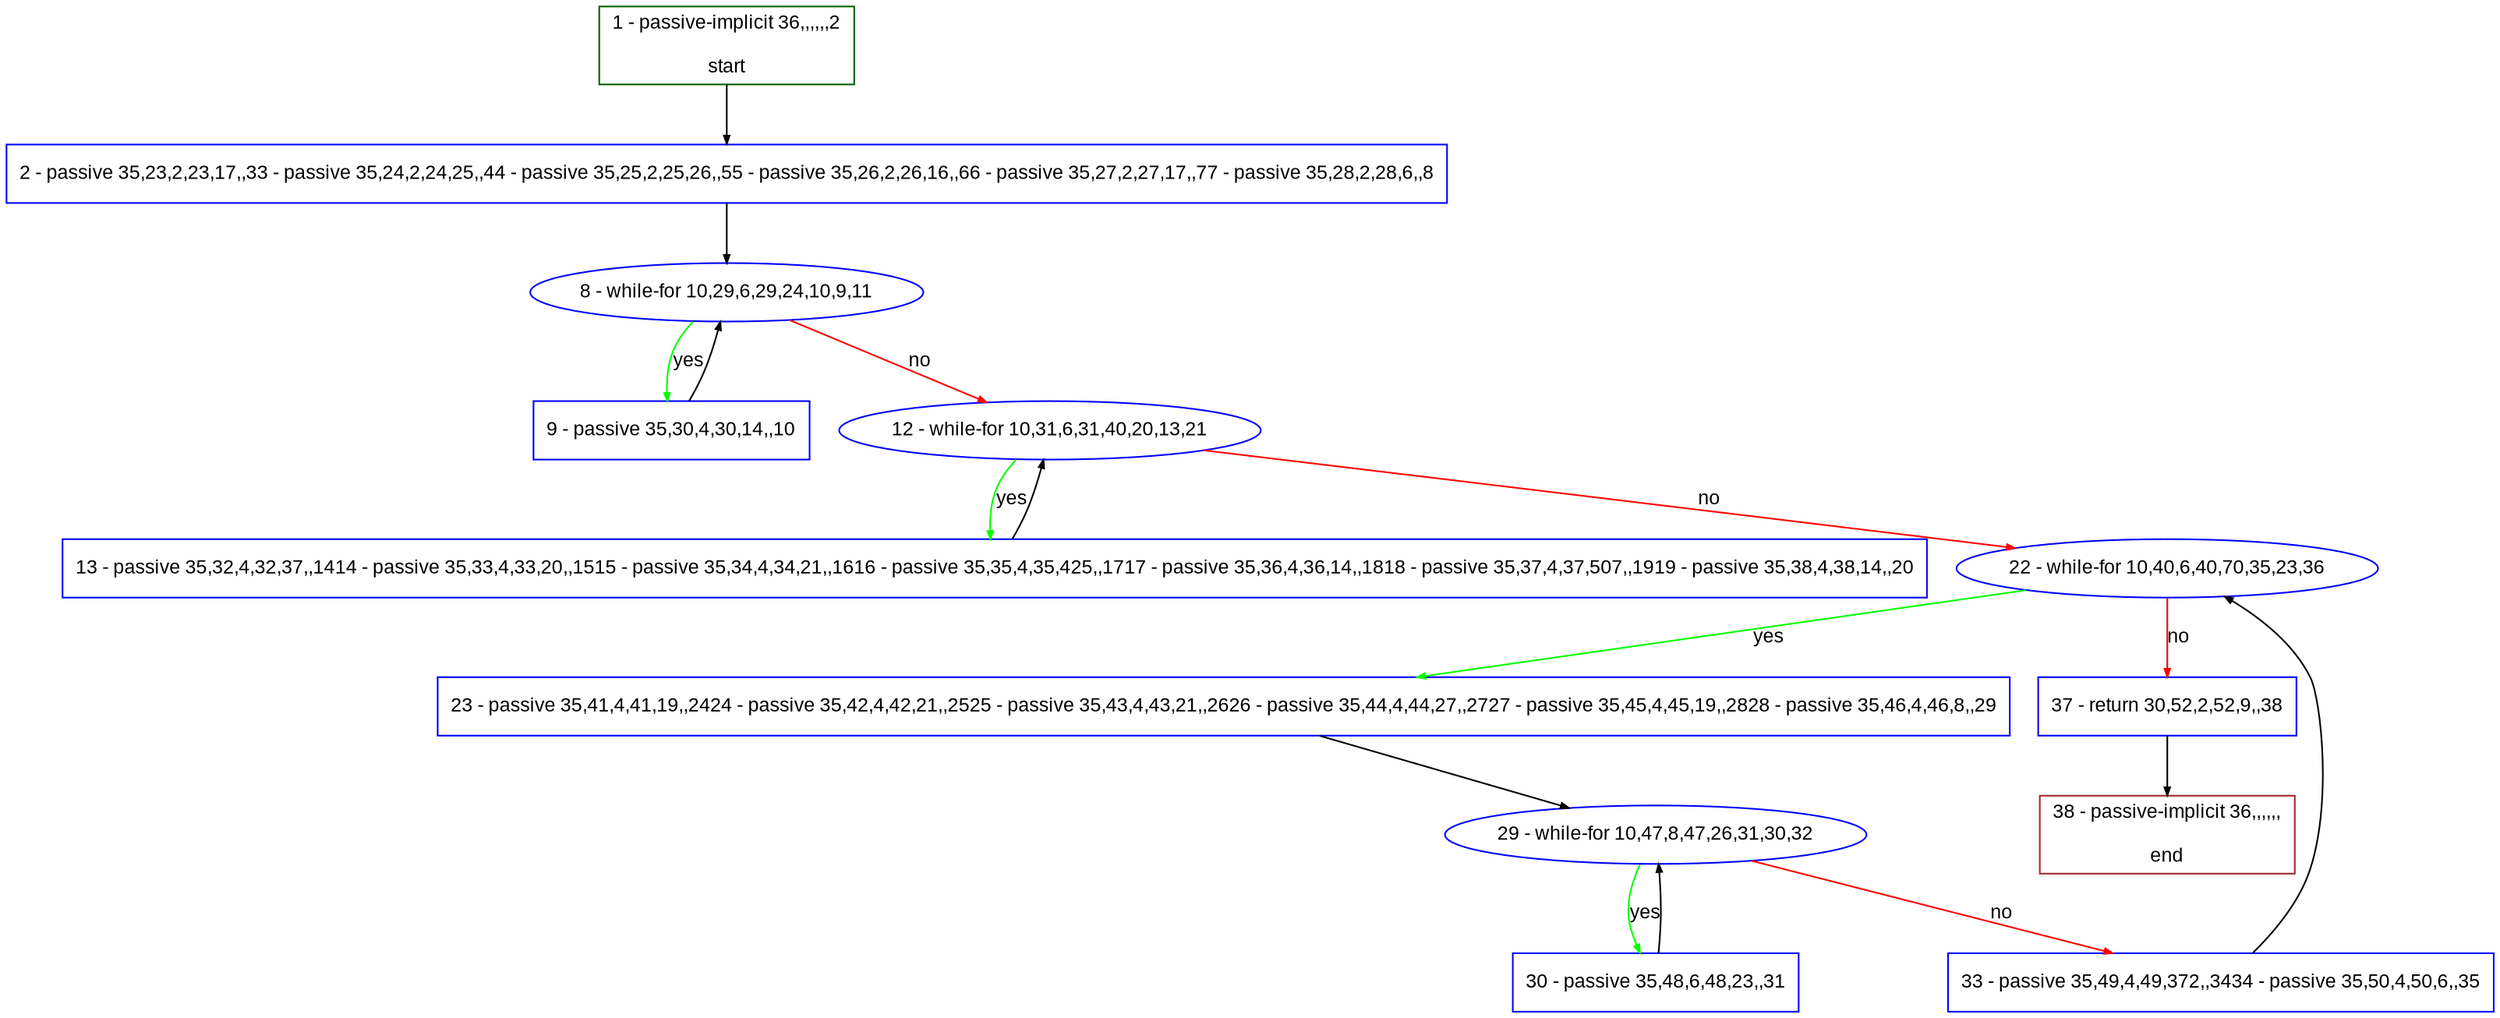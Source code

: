 digraph "" {
  graph [pack="true", label="", fontsize="12", packmode="clust", fontname="Arial", fillcolor="#FFFFCC", bgcolor="white", style="rounded,filled", compound="true"];
  node [node_initialized="no", label="", color="grey", fontsize="12", fillcolor="white", fontname="Arial", style="filled", shape="rectangle", compound="true", fixedsize="false"];
  edge [fontcolor="black", arrowhead="normal", arrowtail="none", arrowsize="0.5", ltail="", label="", color="black", fontsize="12", lhead="", fontname="Arial", dir="forward", compound="true"];
  __N1 [label="2 - passive 35,23,2,23,17,,33 - passive 35,24,2,24,25,,44 - passive 35,25,2,25,26,,55 - passive 35,26,2,26,16,,66 - passive 35,27,2,27,17,,77 - passive 35,28,2,28,6,,8", color="#0000ff", fillcolor="#ffffff", style="filled", shape="box"];
  __N2 [label="1 - passive-implicit 36,,,,,,2\n\nstart", color="#006400", fillcolor="#ffffff", style="filled", shape="box"];
  __N3 [label="8 - while-for 10,29,6,29,24,10,9,11", color="#0000ff", fillcolor="#ffffff", style="filled", shape="oval"];
  __N4 [label="9 - passive 35,30,4,30,14,,10", color="#0000ff", fillcolor="#ffffff", style="filled", shape="box"];
  __N5 [label="12 - while-for 10,31,6,31,40,20,13,21", color="#0000ff", fillcolor="#ffffff", style="filled", shape="oval"];
  __N6 [label="13 - passive 35,32,4,32,37,,1414 - passive 35,33,4,33,20,,1515 - passive 35,34,4,34,21,,1616 - passive 35,35,4,35,425,,1717 - passive 35,36,4,36,14,,1818 - passive 35,37,4,37,507,,1919 - passive 35,38,4,38,14,,20", color="#0000ff", fillcolor="#ffffff", style="filled", shape="box"];
  __N7 [label="22 - while-for 10,40,6,40,70,35,23,36", color="#0000ff", fillcolor="#ffffff", style="filled", shape="oval"];
  __N8 [label="23 - passive 35,41,4,41,19,,2424 - passive 35,42,4,42,21,,2525 - passive 35,43,4,43,21,,2626 - passive 35,44,4,44,27,,2727 - passive 35,45,4,45,19,,2828 - passive 35,46,4,46,8,,29", color="#0000ff", fillcolor="#ffffff", style="filled", shape="box"];
  __N9 [label="37 - return 30,52,2,52,9,,38", color="#0000ff", fillcolor="#ffffff", style="filled", shape="box"];
  __N10 [label="29 - while-for 10,47,8,47,26,31,30,32", color="#0000ff", fillcolor="#ffffff", style="filled", shape="oval"];
  __N11 [label="30 - passive 35,48,6,48,23,,31", color="#0000ff", fillcolor="#ffffff", style="filled", shape="box"];
  __N12 [label="33 - passive 35,49,4,49,372,,3434 - passive 35,50,4,50,6,,35", color="#0000ff", fillcolor="#ffffff", style="filled", shape="box"];
  __N13 [label="38 - passive-implicit 36,,,,,,\n\nend", color="#a52a2a", fillcolor="#ffffff", style="filled", shape="box"];
  __N2 -> __N1 [arrowhead="normal", arrowtail="none", color="#000000", label="", dir="forward"];
  __N1 -> __N3 [arrowhead="normal", arrowtail="none", color="#000000", label="", dir="forward"];
  __N3 -> __N4 [arrowhead="normal", arrowtail="none", color="#00ff00", label="yes", dir="forward"];
  __N4 -> __N3 [arrowhead="normal", arrowtail="none", color="#000000", label="", dir="forward"];
  __N3 -> __N5 [arrowhead="normal", arrowtail="none", color="#ff0000", label="no", dir="forward"];
  __N5 -> __N6 [arrowhead="normal", arrowtail="none", color="#00ff00", label="yes", dir="forward"];
  __N6 -> __N5 [arrowhead="normal", arrowtail="none", color="#000000", label="", dir="forward"];
  __N5 -> __N7 [arrowhead="normal", arrowtail="none", color="#ff0000", label="no", dir="forward"];
  __N7 -> __N8 [arrowhead="normal", arrowtail="none", color="#00ff00", label="yes", dir="forward"];
  __N7 -> __N9 [arrowhead="normal", arrowtail="none", color="#ff0000", label="no", dir="forward"];
  __N8 -> __N10 [arrowhead="normal", arrowtail="none", color="#000000", label="", dir="forward"];
  __N10 -> __N11 [arrowhead="normal", arrowtail="none", color="#00ff00", label="yes", dir="forward"];
  __N11 -> __N10 [arrowhead="normal", arrowtail="none", color="#000000", label="", dir="forward"];
  __N10 -> __N12 [arrowhead="normal", arrowtail="none", color="#ff0000", label="no", dir="forward"];
  __N12 -> __N7 [arrowhead="normal", arrowtail="none", color="#000000", label="", dir="forward"];
  __N9 -> __N13 [arrowhead="normal", arrowtail="none", color="#000000", label="", dir="forward"];
}
